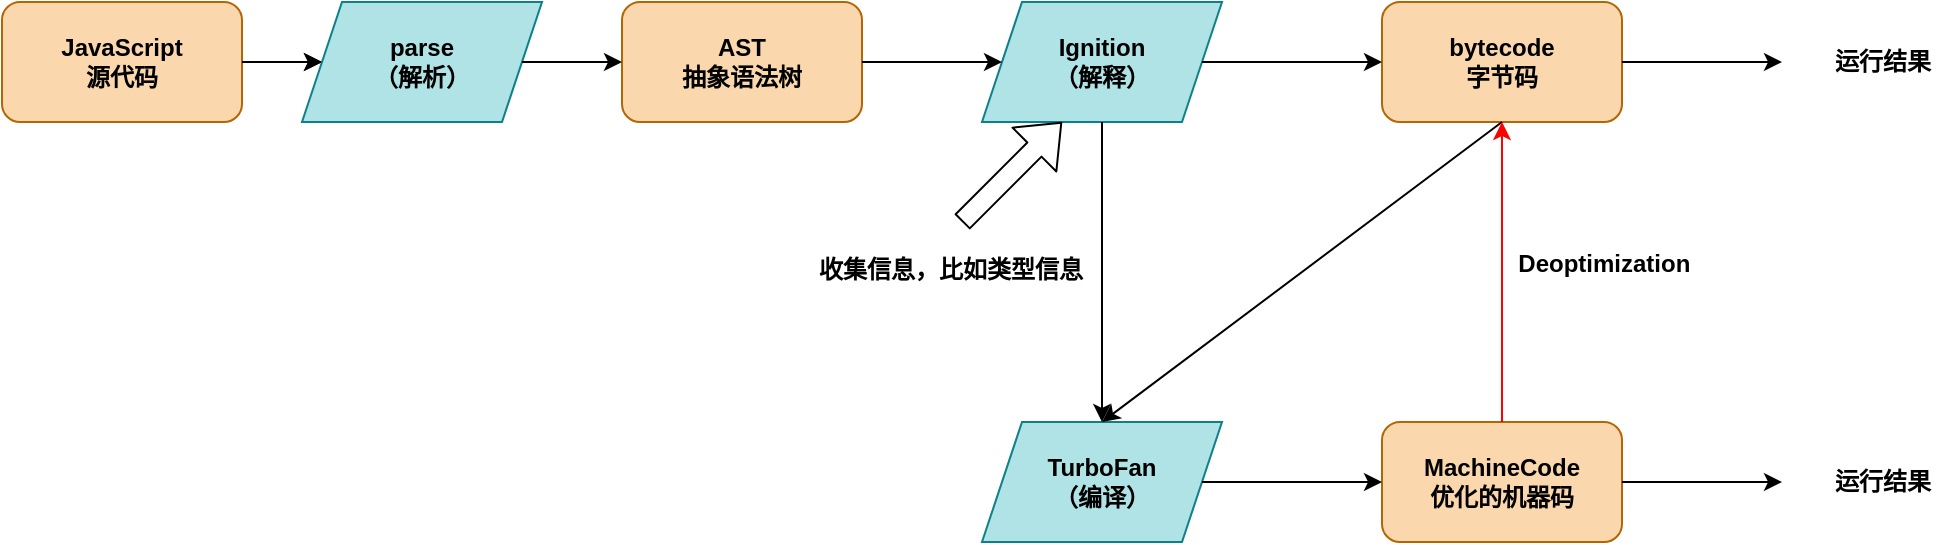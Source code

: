 <mxfile>
    <diagram id="HqA3qdjGY-RFWI0U9V29" name="第 1 页">
        <mxGraphModel dx="1002" dy="562" grid="0" gridSize="10" guides="1" tooltips="1" connect="1" arrows="1" fold="1" page="1" pageScale="1" pageWidth="1654" pageHeight="2336" background="#ffffff" math="0" shadow="0">
            <root>
                <mxCell id="0"/>
                <mxCell id="1" parent="0"/>
                <mxCell id="11" value="" style="edgeStyle=none;html=1;" edge="1" parent="1" source="2" target="6">
                    <mxGeometry relative="1" as="geometry"/>
                </mxCell>
                <mxCell id="2" value="JavaScript&lt;br&gt;源代码" style="rounded=1;whiteSpace=wrap;html=1;fillColor=#fad7ac;strokeColor=#b46504;fontStyle=1;fontColor=#000000;" vertex="1" parent="1">
                    <mxGeometry x="10" y="210" width="120" height="60" as="geometry"/>
                </mxCell>
                <mxCell id="3" value="AST&lt;br&gt;抽象语法树" style="rounded=1;whiteSpace=wrap;html=1;fillColor=#fad7ac;strokeColor=#b46504;fontColor=#000000;fontStyle=1" vertex="1" parent="1">
                    <mxGeometry x="320" y="210" width="120" height="60" as="geometry"/>
                </mxCell>
                <mxCell id="4" value="bytecode&lt;br&gt;字节码" style="rounded=1;whiteSpace=wrap;html=1;fillColor=#fad7ac;strokeColor=#b46504;fontColor=#000000;fontStyle=1" vertex="1" parent="1">
                    <mxGeometry x="700" y="210" width="120" height="60" as="geometry"/>
                </mxCell>
                <mxCell id="5" value="&lt;font color=&quot;#000000&quot;&gt;MachineCode&lt;br&gt;优化的机器码&lt;br&gt;&lt;/font&gt;" style="rounded=1;whiteSpace=wrap;html=1;fillColor=#fad7ac;strokeColor=#b46504;fontStyle=1" vertex="1" parent="1">
                    <mxGeometry x="700" y="420" width="120" height="60" as="geometry"/>
                </mxCell>
                <mxCell id="6" value="parse&lt;br&gt;（解析）" style="shape=parallelogram;perimeter=parallelogramPerimeter;whiteSpace=wrap;html=1;fixedSize=1;fillColor=#b0e3e6;strokeColor=#0e8088;fontStyle=1;fontColor=#000000;" vertex="1" parent="1">
                    <mxGeometry x="160" y="210" width="120" height="60" as="geometry"/>
                </mxCell>
                <mxCell id="8" value="Ignition&lt;br&gt;（解释）" style="shape=parallelogram;perimeter=parallelogramPerimeter;whiteSpace=wrap;html=1;fixedSize=1;fillColor=#b0e3e6;strokeColor=#0e8088;fontColor=#000000;fontStyle=1" vertex="1" parent="1">
                    <mxGeometry x="500" y="210" width="120" height="60" as="geometry"/>
                </mxCell>
                <mxCell id="9" value="TurboFan&lt;br&gt;（编译）" style="shape=parallelogram;perimeter=parallelogramPerimeter;whiteSpace=wrap;html=1;fixedSize=1;fillColor=#b0e3e6;strokeColor=#0e8088;fontColor=#000000;fontStyle=1" vertex="1" parent="1">
                    <mxGeometry x="500" y="420" width="120" height="60" as="geometry"/>
                </mxCell>
                <mxCell id="10" value="" style="shape=flexArrow;endArrow=classic;html=1;" edge="1" parent="1">
                    <mxGeometry width="50" height="50" relative="1" as="geometry">
                        <mxPoint x="490" y="320" as="sourcePoint"/>
                        <mxPoint x="540" y="270" as="targetPoint"/>
                    </mxGeometry>
                </mxCell>
                <mxCell id="13" value="" style="endArrow=classic;html=1;exitX=1;exitY=0.5;exitDx=0;exitDy=0;entryX=0;entryY=0.5;entryDx=0;entryDy=0;strokeColor=#000000;" edge="1" parent="1" source="2" target="6">
                    <mxGeometry width="50" height="50" relative="1" as="geometry">
                        <mxPoint x="490" y="320" as="sourcePoint"/>
                        <mxPoint x="540" y="270" as="targetPoint"/>
                    </mxGeometry>
                </mxCell>
                <mxCell id="14" value="" style="endArrow=classic;html=1;exitX=1;exitY=0.5;exitDx=0;exitDy=0;entryX=0;entryY=0.5;entryDx=0;entryDy=0;strokeColor=#000000;" edge="1" parent="1" source="6" target="3">
                    <mxGeometry width="50" height="50" relative="1" as="geometry">
                        <mxPoint x="130" y="250" as="sourcePoint"/>
                        <mxPoint x="180" y="250" as="targetPoint"/>
                    </mxGeometry>
                </mxCell>
                <mxCell id="15" value="" style="endArrow=classic;html=1;exitX=1;exitY=0.5;exitDx=0;exitDy=0;entryX=0;entryY=0.5;entryDx=0;entryDy=0;strokeColor=#000000;" edge="1" parent="1" source="3" target="8">
                    <mxGeometry width="50" height="50" relative="1" as="geometry">
                        <mxPoint x="450" y="239.5" as="sourcePoint"/>
                        <mxPoint x="500" y="239.5" as="targetPoint"/>
                    </mxGeometry>
                </mxCell>
                <mxCell id="16" value="" style="endArrow=classic;html=1;exitX=1;exitY=0.5;exitDx=0;exitDy=0;entryX=0;entryY=0.5;entryDx=0;entryDy=0;strokeColor=#000000;" edge="1" parent="1" source="8" target="4">
                    <mxGeometry width="50" height="50" relative="1" as="geometry">
                        <mxPoint x="290" y="260" as="sourcePoint"/>
                        <mxPoint x="340" y="260" as="targetPoint"/>
                        <Array as="points">
                            <mxPoint x="640" y="240"/>
                        </Array>
                    </mxGeometry>
                </mxCell>
                <mxCell id="24" value="" style="edgeStyle=none;html=1;strokeColor=#000000;fontColor=#000000;exitX=1;exitY=0.5;exitDx=0;exitDy=0;entryX=0;entryY=0.5;entryDx=0;entryDy=0;" edge="1" parent="1" source="4">
                    <mxGeometry relative="1" as="geometry">
                        <mxPoint x="900" y="240" as="targetPoint"/>
                    </mxGeometry>
                </mxCell>
                <mxCell id="18" value="" style="endArrow=classic;html=1;exitX=0.5;exitY=1;exitDx=0;exitDy=0;entryX=0.5;entryY=0;entryDx=0;entryDy=0;strokeColor=#000000;" edge="1" parent="1" source="8" target="9">
                    <mxGeometry width="50" height="50" relative="1" as="geometry">
                        <mxPoint x="300" y="270" as="sourcePoint"/>
                        <mxPoint x="350" y="270" as="targetPoint"/>
                    </mxGeometry>
                </mxCell>
                <mxCell id="19" value="" style="endArrow=classic;html=1;exitX=0.5;exitY=1;exitDx=0;exitDy=0;strokeColor=#000000;" edge="1" parent="1" source="4">
                    <mxGeometry width="50" height="50" relative="1" as="geometry">
                        <mxPoint x="310" y="280" as="sourcePoint"/>
                        <mxPoint x="560" y="420" as="targetPoint"/>
                    </mxGeometry>
                </mxCell>
                <mxCell id="20" value="" style="endArrow=classic;html=1;strokeColor=#000000;entryX=0;entryY=0.5;entryDx=0;entryDy=0;" edge="1" parent="1" target="5">
                    <mxGeometry width="50" height="50" relative="1" as="geometry">
                        <mxPoint x="610" y="450" as="sourcePoint"/>
                        <mxPoint x="690" y="450" as="targetPoint"/>
                        <Array as="points">
                            <mxPoint x="610" y="450"/>
                        </Array>
                    </mxGeometry>
                </mxCell>
                <mxCell id="22" value="" style="endArrow=classic;html=1;strokeColor=#000000;entryX=0;entryY=0.5;entryDx=0;entryDy=0;" edge="1" parent="1">
                    <mxGeometry width="50" height="50" relative="1" as="geometry">
                        <mxPoint x="820" y="450" as="sourcePoint"/>
                        <mxPoint x="900" y="450" as="targetPoint"/>
                        <Array as="points">
                            <mxPoint x="830" y="450"/>
                            <mxPoint x="820" y="450"/>
                        </Array>
                    </mxGeometry>
                </mxCell>
                <mxCell id="23" value="" style="endArrow=classic;html=1;exitX=0.5;exitY=0;exitDx=0;exitDy=0;strokeColor=#FF0000;" edge="1" parent="1" source="5">
                    <mxGeometry width="50" height="50" relative="1" as="geometry">
                        <mxPoint x="770" y="280" as="sourcePoint"/>
                        <mxPoint x="760" y="270" as="targetPoint"/>
                    </mxGeometry>
                </mxCell>
                <mxCell id="26" value="&amp;nbsp;Deoptimization" style="text;html=1;align=center;verticalAlign=middle;resizable=0;points=[];autosize=1;strokeColor=none;fillColor=none;fontColor=#000000;fontStyle=1" vertex="1" parent="1">
                    <mxGeometry x="754" y="326" width="110" height="30" as="geometry"/>
                </mxCell>
                <mxCell id="27" value="收集信息，比如类型信息" style="text;html=1;align=center;verticalAlign=middle;resizable=0;points=[];autosize=1;strokeColor=none;fillColor=none;fontColor=#000000;fontStyle=1" vertex="1" parent="1">
                    <mxGeometry x="404" y="329" width="160" height="30" as="geometry"/>
                </mxCell>
                <mxCell id="28" value="运行结果" style="text;html=1;align=center;verticalAlign=middle;resizable=0;points=[];autosize=1;strokeColor=none;fillColor=none;fontColor=#000000;fontStyle=1" vertex="1" parent="1">
                    <mxGeometry x="915" y="225" width="70" height="30" as="geometry"/>
                </mxCell>
                <mxCell id="29" value="运行结果" style="text;html=1;align=center;verticalAlign=middle;resizable=0;points=[];autosize=1;strokeColor=none;fillColor=none;fontColor=#000000;fontStyle=1" vertex="1" parent="1">
                    <mxGeometry x="915" y="435" width="70" height="30" as="geometry"/>
                </mxCell>
            </root>
        </mxGraphModel>
    </diagram>
</mxfile>